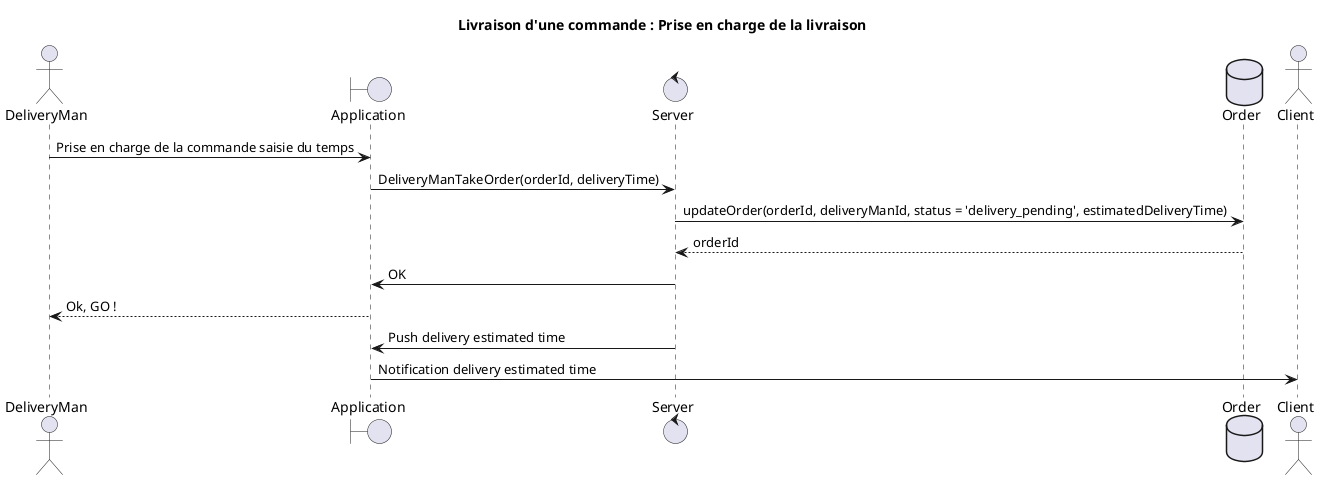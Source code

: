 @startuml
title Livraison d'une commande : Prise en charge de la livraison
actor DeliveryMan
boundary Application 
control Server
database Order
actor Client
DeliveryMan -> Application : Prise en charge de la commande saisie du temps
Application -> Server : DeliveryManTakeOrder(orderId, deliveryTime)
Server -> Order : updateOrder(orderId, deliveryManId, status = 'delivery_pending', estimatedDeliveryTime)
Order --> Server : orderId
Server -> Application : OK
Application --> DeliveryMan : Ok, GO !
Server -> Application : Push delivery estimated time
Application -> Client : Notification delivery estimated time
@enduml